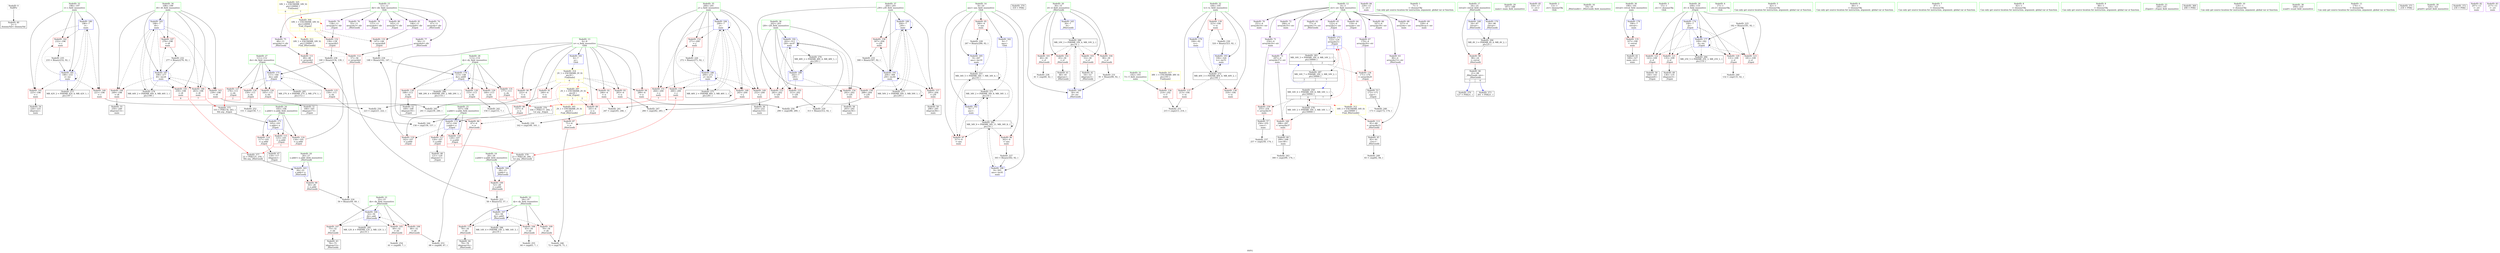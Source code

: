 digraph "SVFG" {
	label="SVFG";

	Node0x5571d08f21d0 [shape=record,color=grey,label="{NodeID: 0\nNullPtr}"];
	Node0x5571d08f21d0 -> Node0x5571d0919410[style=solid];
	Node0x5571d0922670 [shape=record,color=blue,label="{NodeID: 180\n196\<--7\ni\<--\nmain\n}"];
	Node0x5571d0922670 -> Node0x5571d0920590[style=dashed];
	Node0x5571d0922670 -> Node0x5571d0920660[style=dashed];
	Node0x5571d0922670 -> Node0x5571d0920730[style=dashed];
	Node0x5571d0922670 -> Node0x5571d0922740[style=dashed];
	Node0x5571d0922670 -> Node0x5571d0938110[style=dashed];
	Node0x5571d0919b60 [shape=record,color=red,label="{NodeID: 97\n317\<--9\n\<--ans\nmain\n}"];
	Node0x5571d09186f0 [shape=record,color=green,label="{NodeID: 14\n9\<--10\nans\<--ans_field_insensitive\nGlob }"];
	Node0x5571d09186f0 -> Node0x5571d091d0e0[style=solid];
	Node0x5571d09186f0 -> Node0x5571d0919a90[style=solid];
	Node0x5571d09186f0 -> Node0x5571d0919b60[style=solid];
	Node0x5571d09186f0 -> Node0x5571d09217a0[style=solid];
	Node0x5571d09186f0 -> Node0x5571d0922810[style=solid];
	Node0x5571d09186f0 -> Node0x5571d0922a80[style=solid];
	Node0x5571d09186f0 -> Node0x5571d0922e90[style=solid];
	Node0x5571d0939910 [shape=record,color=black,label="{NodeID: 277\nMR_50V_2 = PHI(MR_50V_3, MR_50V_1, )\npts\{205 \}\n}"];
	Node0x5571d0939910 -> Node0x5571d0922dc0[style=dashed];
	Node0x5571d0939910 -> Node0x5571d0939910[style=dashed];
	Node0x5571d091a6c0 [shape=record,color=red,label="{NodeID: 111\n49\<--48\n\<--arrayidx1\n_Z6isGoodii\n}"];
	Node0x5571d091a6c0 -> Node0x5571d0925f60[style=solid];
	Node0x5571d0918c90 [shape=record,color=green,label="{NodeID: 28\n113\<--114\ndy\<--dy_field_insensitive\n_Z2goii\n}"];
	Node0x5571d0918c90 -> Node0x5571d091fbd0[style=solid];
	Node0x5571d0918c90 -> Node0x5571d091fca0[style=solid];
	Node0x5571d0918c90 -> Node0x5571d091fd70[style=solid];
	Node0x5571d0918c90 -> Node0x5571d091fe40[style=solid];
	Node0x5571d0918c90 -> Node0x5571d0922330[style=solid];
	Node0x5571d0957d20 [shape=record,color=black,label="{NodeID: 374\n319 = PHI()\n}"];
	Node0x5571d091f960 [shape=record,color=red,label="{NodeID: 125\n156\<--111\n\<--dx\n_Z2goii\n}"];
	Node0x5571d091f960 -> Node0x5571d091e200[style=solid];
	Node0x5571d09195b0 [shape=record,color=black,label="{NodeID: 42\n54\<--53\nidxprom2\<--\n_Z6isGoodii\n}"];
	Node0x5571d0940e50 [shape=record,color=yellow,style=double,label="{NodeID: 305\n2V_1 = ENCHI(MR_2V_0)\npts\{8 \}\nFun[_Z6isGoodii]}"];
	Node0x5571d0940e50 -> Node0x5571d091c990[style=dashed];
	Node0x5571d0940e50 -> Node0x5571d091ca60[style=dashed];
	Node0x5571d09204c0 [shape=record,color=red,label="{NodeID: 139\n323\<--194\n\<--tc\nmain\n}"];
	Node0x5571d09204c0 -> Node0x5571d0926860[style=solid];
	Node0x5571d091b130 [shape=record,color=black,label="{NodeID: 56\n253\<--252\nidxprom15\<--\nmain\n}"];
	Node0x5571d0927160 [shape=record,color=grey,label="{NodeID: 236\n140 = Binary(134, 139, )\n}"];
	Node0x5571d0927160 -> Node0x5571d0922260[style=solid];
	Node0x5571d0921020 [shape=record,color=red,label="{NodeID: 153\n282\<--202\n\<--i26\nmain\n}"];
	Node0x5571d0921020 -> Node0x5571d091e680[style=solid];
	Node0x5571d091bc90 [shape=record,color=purple,label="{NodeID: 70\n251\<--4\narrayidx14\<--str\nmain\n}"];
	Node0x5571d091eb00 [shape=record,color=grey,label="{NodeID: 250\n290 = cmp(288, 289, )\n}"];
	Node0x5571d0921be0 [shape=record,color=blue,label="{NodeID: 167\n34\<--58\ndy\<--add5\n_Z6isGoodii\n}"];
	Node0x5571d0921be0 -> Node0x5571d091a450[style=dashed];
	Node0x5571d0921be0 -> Node0x5571d091a520[style=dashed];
	Node0x5571d0921be0 -> Node0x5571d091a5f0[style=dashed];
	Node0x5571d0921be0 -> Node0x5571d0921be0[style=dashed];
	Node0x5571d0921be0 -> Node0x5571d093f810[style=dashed];
	Node0x5571d091c7f0 [shape=record,color=purple,label="{NodeID: 84\n229\<--15\n\<--.str.1\nmain\n}"];
	Node0x5571d08f4ec0 [shape=record,color=green,label="{NodeID: 1\n7\<--1\n\<--dummyObj\nCan only get source location for instruction, argument, global var or function.}"];
	Node0x5571d0922740 [shape=record,color=blue,label="{NodeID: 181\n196\<--233\ni\<--inc\nmain\n}"];
	Node0x5571d0922740 -> Node0x5571d0920590[style=dashed];
	Node0x5571d0922740 -> Node0x5571d0920660[style=dashed];
	Node0x5571d0922740 -> Node0x5571d0920730[style=dashed];
	Node0x5571d0922740 -> Node0x5571d0922740[style=dashed];
	Node0x5571d0922740 -> Node0x5571d0938110[style=dashed];
	Node0x5571d0919c30 [shape=record,color=red,label="{NodeID: 98\n98\<--24\n\<--retval\n_Z6isGoodii\n}"];
	Node0x5571d0919c30 -> Node0x5571d09198f0[style=solid];
	Node0x5571d08f2260 [shape=record,color=green,label="{NodeID: 15\n11\<--12\ndir\<--dir_field_insensitive\nGlob }"];
	Node0x5571d08f2260 -> Node0x5571d091bfd0[style=solid];
	Node0x5571d08f2260 -> Node0x5571d091c0a0[style=solid];
	Node0x5571d08f2260 -> Node0x5571d091c170[style=solid];
	Node0x5571d08f2260 -> Node0x5571d091c240[style=solid];
	Node0x5571d08f2260 -> Node0x5571d091c310[style=solid];
	Node0x5571d08f2260 -> Node0x5571d091c3e0[style=solid];
	Node0x5571d08f2260 -> Node0x5571d091c4b0[style=solid];
	Node0x5571d08f2260 -> Node0x5571d091c580[style=solid];
	Node0x5571d0939e10 [shape=record,color=black,label="{NodeID: 278\nMR_16V_2 = PHI(MR_16V_3, MR_16V_1, )\npts\{50000 \}\n}"];
	Node0x5571d0939e10 -> Node0x5571d09215d0[style=dashed];
	Node0x5571d0939e10 -> Node0x5571d0933b10[style=dashed];
	Node0x5571d0939e10 -> Node0x5571d0939e10[style=dashed];
	Node0x5571d091a790 [shape=record,color=red,label="{NodeID: 112\n57\<--56\n\<--arrayidx4\n_Z6isGoodii\n}"];
	Node0x5571d091a790 -> Node0x5571d0925de0[style=solid];
	Node0x5571d0918d20 [shape=record,color=green,label="{NodeID: 29\n187\<--188\nmain\<--main_field_insensitive\n}"];
	Node0x5571d0957df0 [shape=record,color=black,label="{NodeID: 375\n103 = PHI(176, 263, )\n0th arg _Z2goii }"];
	Node0x5571d0957df0 -> Node0x5571d0921f20[style=solid];
	Node0x5571d091fa30 [shape=record,color=red,label="{NodeID: 126\n165\<--111\n\<--dx\n_Z2goii\n}"];
	Node0x5571d091fa30 -> Node0x5571d091ad20[style=solid];
	Node0x5571d0919680 [shape=record,color=black,label="{NodeID: 43\n76\<--75\nidxprom12\<--\n_Z6isGoodii\n}"];
	Node0x5571d0925de0 [shape=record,color=grey,label="{NodeID: 223\n58 = Binary(52, 57, )\n}"];
	Node0x5571d0925de0 -> Node0x5571d0921be0[style=solid];
	Node0x5571d0920590 [shape=record,color=red,label="{NodeID: 140\n221\<--196\n\<--i\nmain\n}"];
	Node0x5571d0920590 -> Node0x5571d0929f70[style=solid];
	Node0x5571d091b200 [shape=record,color=black,label="{NodeID: 57\n256\<--255\nconv\<--\nmain\n}"];
	Node0x5571d091b200 -> Node0x5571d09272e0[style=solid];
	Node0x5571d09272e0 [shape=record,color=grey,label="{NodeID: 237\n257 = cmp(256, 174, )\n}"];
	Node0x5571d09210f0 [shape=record,color=red,label="{NodeID: 154\n292\<--202\n\<--i26\nmain\n}"];
	Node0x5571d09210f0 -> Node0x5571d091b2d0[style=solid];
	Node0x5571d091bd60 [shape=record,color=purple,label="{NodeID: 71\n254\<--4\narrayidx16\<--str\nmain\n}"];
	Node0x5571d091bd60 -> Node0x5571d0921500[style=solid];
	Node0x5571d091ec80 [shape=record,color=grey,label="{NodeID: 251\n215 = cmp(213, 214, )\n}"];
	Node0x5571d0921cb0 [shape=record,color=blue,label="{NodeID: 168\n24\<--87\nretval\<--\n_Z6isGoodii\n}"];
	Node0x5571d0921cb0 -> Node0x5571d093ee10[style=dashed];
	Node0x5571d091c8c0 [shape=record,color=purple,label="{NodeID: 85\n318\<--17\n\<--.str.2\nmain\n}"];
	Node0x5571d0918250 [shape=record,color=green,label="{NodeID: 2\n13\<--1\n.str\<--dummyObj\nGlob }"];
	Node0x5571d0922810 [shape=record,color=blue,label="{NodeID: 182\n9\<--7\nans\<--\nmain\n}"];
	Node0x5571d0922810 -> Node0x5571d0919b60[style=dashed];
	Node0x5571d0922810 -> Node0x5571d0933110[style=dashed];
	Node0x5571d0922810 -> Node0x5571d0934510[style=dashed];
	Node0x5571d0922810 -> Node0x5571d0937710[style=dashed];
	Node0x5571d0919d00 [shape=record,color=red,label="{NodeID: 99\n44\<--26\n\<--x.addr\n_Z6isGoodii\n}"];
	Node0x5571d0919d00 -> Node0x5571d0925f60[style=solid];
	Node0x5571d08f2330 [shape=record,color=green,label="{NodeID: 16\n19\<--20\n_Z6isGoodii\<--_Z6isGoodii_field_insensitive\n}"];
	Node0x5571d091a860 [shape=record,color=red,label="{NodeID: 113\n81\<--80\n\<--arrayidx15\n_Z6isGoodii\n}"];
	Node0x5571d091a860 -> Node0x5571d0919820[style=solid];
	Node0x5571d0918db0 [shape=record,color=green,label="{NodeID: 30\n190\<--191\nretval\<--retval_field_insensitive\nmain\n}"];
	Node0x5571d0918db0 -> Node0x5571d0920180[style=solid];
	Node0x5571d0918db0 -> Node0x5571d09224d0[style=solid];
	Node0x5571d09580c0 [shape=record,color=black,label="{NodeID: 376\n104 = PHI(177, 264, )\n1st arg _Z2goii }"];
	Node0x5571d09580c0 -> Node0x5571d0921ff0[style=solid];
	Node0x5571d091fb00 [shape=record,color=red,label="{NodeID: 127\n176\<--111\n\<--dx\n_Z2goii\n|{<s0>2}}"];
	Node0x5571d091fb00:s0 -> Node0x5571d0957df0[style=solid,color=red];
	Node0x5571d0919750 [shape=record,color=black,label="{NodeID: 44\n79\<--78\nidxprom14\<--\n_Z6isGoodii\n}"];
	Node0x5571d0925f60 [shape=record,color=grey,label="{NodeID: 224\n50 = Binary(44, 49, )\n}"];
	Node0x5571d0925f60 -> Node0x5571d0921b10[style=solid];
	Node0x5571d0920660 [shape=record,color=red,label="{NodeID: 141\n225\<--196\n\<--i\nmain\n}"];
	Node0x5571d0920660 -> Node0x5571d091af90[style=solid];
	Node0x5571d091b2d0 [shape=record,color=black,label="{NodeID: 58\n293\<--292\nidxprom34\<--\nmain\n}"];
	Node0x5571d0927460 [shape=record,color=grey,label="{NodeID: 238\n41 = cmp(40, 42, )\n}"];
	Node0x5571d09211c0 [shape=record,color=red,label="{NodeID: 155\n312\<--202\n\<--i26\nmain\n}"];
	Node0x5571d09211c0 -> Node0x5571d09266e0[style=solid];
	Node0x5571d091be30 [shape=record,color=purple,label="{NodeID: 72\n294\<--4\narrayidx35\<--str\nmain\n}"];
	Node0x5571d091ee00 [shape=record,color=grey,label="{NodeID: 252\n151 = cmp(150, 7, )\n}"];
	Node0x5571d0921d80 [shape=record,color=blue,label="{NodeID: 169\n30\<--91\nd\<--inc\n_Z6isGoodii\n}"];
	Node0x5571d0921d80 -> Node0x5571d093d010[style=dashed];
	Node0x5571d091c990 [shape=record,color=red,label="{NodeID: 86\n67\<--6\n\<--n\n_Z6isGoodii\n}"];
	Node0x5571d091c990 -> Node0x5571d091ef80[style=solid];
	Node0x5571d09182e0 [shape=record,color=green,label="{NodeID: 3\n15\<--1\n.str.1\<--dummyObj\nGlob }"];
	Node0x5571d09228e0 [shape=record,color=blue,label="{NodeID: 183\n198\<--7\ni6\<--\nmain\n}"];
	Node0x5571d09228e0 -> Node0x5571d0920800[style=dashed];
	Node0x5571d09228e0 -> Node0x5571d09208d0[style=dashed];
	Node0x5571d09228e0 -> Node0x5571d09209a0[style=dashed];
	Node0x5571d09228e0 -> Node0x5571d0920a70[style=dashed];
	Node0x5571d09228e0 -> Node0x5571d0920b40[style=dashed];
	Node0x5571d09228e0 -> Node0x5571d0922c20[style=dashed];
	Node0x5571d09228e0 -> Node0x5571d0938e20[style=dashed];
	Node0x5571d0919dd0 [shape=record,color=red,label="{NodeID: 100\n52\<--28\n\<--y.addr\n_Z6isGoodii\n}"];
	Node0x5571d0919dd0 -> Node0x5571d0925de0[style=solid];
	Node0x5571d08f2400 [shape=record,color=green,label="{NodeID: 17\n24\<--25\nretval\<--retval_field_insensitive\n_Z6isGoodii\n}"];
	Node0x5571d08f2400 -> Node0x5571d0919c30[style=solid];
	Node0x5571d08f2400 -> Node0x5571d0921cb0[style=solid];
	Node0x5571d08f2400 -> Node0x5571d0921e50[style=solid];
	Node0x5571d091a930 [shape=record,color=red,label="{NodeID: 114\n117\<--105\n\<--x.addr\n_Z2goii\n}"];
	Node0x5571d091a930 -> Node0x5571d09199c0[style=solid];
	Node0x5571d0918e40 [shape=record,color=green,label="{NodeID: 31\n192\<--193\nT\<--T_field_insensitive\nmain\n}"];
	Node0x5571d0918e40 -> Node0x5571d0920250[style=solid];
	Node0x5571d0958240 [shape=record,color=black,label="{NodeID: 377\n22 = PHI(125, 259, )\n0th arg _Z6isGoodii }"];
	Node0x5571d0958240 -> Node0x5571d09218a0[style=solid];
	Node0x5571d093ee10 [shape=record,color=black,label="{NodeID: 294\nMR_4V_3 = PHI(MR_4V_4, MR_4V_2, )\npts\{25 \}\n}"];
	Node0x5571d093ee10 -> Node0x5571d0919c30[style=dashed];
	Node0x5571d091fbd0 [shape=record,color=red,label="{NodeID: 128\n153\<--113\n\<--dy\n_Z2goii\n}"];
	Node0x5571d091fbd0 -> Node0x5571d0927a60[style=solid];
	Node0x5571d0919820 [shape=record,color=black,label="{NodeID: 45\n82\<--81\nconv\<--\n_Z6isGoodii\n}"];
	Node0x5571d0919820 -> Node0x5571d091e980[style=solid];
	Node0x5571d09260e0 [shape=record,color=grey,label="{NodeID: 225\n182 = Binary(181, 92, )\n}"];
	Node0x5571d09260e0 -> Node0x5571d0922400[style=solid];
	Node0x5571d0920730 [shape=record,color=red,label="{NodeID: 142\n232\<--196\n\<--i\nmain\n}"];
	Node0x5571d0920730 -> Node0x5571d0926fe0[style=solid];
	Node0x5571d091b3a0 [shape=record,color=black,label="{NodeID: 59\n296\<--295\nidxprom36\<--\nmain\n}"];
	Node0x5571d09275e0 [shape=record,color=grey,label="{NodeID: 239\n162 = cmp(160, 161, )\n}"];
	Node0x5571d0921290 [shape=record,color=red,label="{NodeID: 156\n288\<--204\n\<--j30\nmain\n}"];
	Node0x5571d0921290 -> Node0x5571d091eb00[style=solid];
	Node0x5571d091bf00 [shape=record,color=purple,label="{NodeID: 73\n297\<--4\narrayidx37\<--str\nmain\n}"];
	Node0x5571d091bf00 -> Node0x5571d09215d0[style=solid];
	Node0x5571d091ef80 [shape=record,color=grey,label="{NodeID: 253\n68 = cmp(66, 67, )\n}"];
	Node0x5571d0921e50 [shape=record,color=blue,label="{NodeID: 170\n24\<--96\nretval\<--\n_Z6isGoodii\n}"];
	Node0x5571d0921e50 -> Node0x5571d093ee10[style=dashed];
	Node0x5571d091ca60 [shape=record,color=red,label="{NodeID: 87\n71\<--6\n\<--n\n_Z6isGoodii\n}"];
	Node0x5571d091ca60 -> Node0x5571d091e500[style=solid];
	Node0x5571d08f4d10 [shape=record,color=green,label="{NodeID: 4\n17\<--1\n.str.2\<--dummyObj\nGlob }"];
	Node0x5571d09229b0 [shape=record,color=blue,label="{NodeID: 184\n200\<--7\nj\<--\nmain\n}"];
	Node0x5571d09229b0 -> Node0x5571d0920c10[style=dashed];
	Node0x5571d09229b0 -> Node0x5571d0920ce0[style=dashed];
	Node0x5571d09229b0 -> Node0x5571d0920db0[style=dashed];
	Node0x5571d09229b0 -> Node0x5571d0920e80[style=dashed];
	Node0x5571d09229b0 -> Node0x5571d0920f50[style=dashed];
	Node0x5571d09229b0 -> Node0x5571d09229b0[style=dashed];
	Node0x5571d09229b0 -> Node0x5571d0922b50[style=dashed];
	Node0x5571d09229b0 -> Node0x5571d0938f10[style=dashed];
	Node0x5571d0919ea0 [shape=record,color=red,label="{NodeID: 101\n40\<--30\n\<--d\n_Z6isGoodii\n}"];
	Node0x5571d0919ea0 -> Node0x5571d0927460[style=solid];
	Node0x5571d090c4f0 [shape=record,color=green,label="{NodeID: 18\n26\<--27\nx.addr\<--x.addr_field_insensitive\n_Z6isGoodii\n}"];
	Node0x5571d090c4f0 -> Node0x5571d0919d00[style=solid];
	Node0x5571d090c4f0 -> Node0x5571d09218a0[style=solid];
	Node0x5571d091aa00 [shape=record,color=red,label="{NodeID: 115\n125\<--105\n\<--x.addr\n_Z2goii\n|{<s0>1}}"];
	Node0x5571d091aa00:s0 -> Node0x5571d0958240[style=solid,color=red];
	Node0x5571d0918ed0 [shape=record,color=green,label="{NodeID: 32\n194\<--195\ntc\<--tc_field_insensitive\nmain\n}"];
	Node0x5571d0918ed0 -> Node0x5571d0920320[style=solid];
	Node0x5571d0918ed0 -> Node0x5571d09203f0[style=solid];
	Node0x5571d0918ed0 -> Node0x5571d09204c0[style=solid];
	Node0x5571d0918ed0 -> Node0x5571d09225a0[style=solid];
	Node0x5571d0918ed0 -> Node0x5571d091d280[style=solid];
	Node0x5571d09583c0 [shape=record,color=black,label="{NodeID: 378\n23 = PHI(126, 260, )\n1st arg _Z6isGoodii }"];
	Node0x5571d09583c0 -> Node0x5571d0921970[style=solid];
	Node0x5571d093f310 [shape=record,color=black,label="{NodeID: 295\nMR_12V_4 = PHI(MR_12V_2, MR_12V_3, )\npts\{33 \}\n}"];
	Node0x5571d091fca0 [shape=record,color=red,label="{NodeID: 129\n160\<--113\n\<--dy\n_Z2goii\n}"];
	Node0x5571d091fca0 -> Node0x5571d09275e0[style=solid];
	Node0x5571d09198f0 [shape=record,color=black,label="{NodeID: 46\n21\<--98\n_Z6isGoodii_ret\<--\n_Z6isGoodii\n|{<s0>1|<s1>6}}"];
	Node0x5571d09198f0:s0 -> Node0x5571d09578c0[style=solid,color=blue];
	Node0x5571d09198f0:s1 -> Node0x5571d0957bc0[style=solid,color=blue];
	Node0x5571d0926260 [shape=record,color=grey,label="{NodeID: 226\n272 = Binary(271, 92, )\n}"];
	Node0x5571d0926260 -> Node0x5571d0922b50[style=solid];
	Node0x5571d0920800 [shape=record,color=red,label="{NodeID: 143\n239\<--198\n\<--i6\nmain\n}"];
	Node0x5571d0920800 -> Node0x5571d091e380[style=solid];
	Node0x5571d091b470 [shape=record,color=black,label="{NodeID: 60\n299\<--298\nconv38\<--\nmain\n}"];
	Node0x5571d091b470 -> Node0x5571d0927be0[style=solid];
	Node0x5571d0927760 [shape=record,color=grey,label="{NodeID: 240\n132 = cmp(131, 42, )\n}"];
	Node0x5571d0921360 [shape=record,color=red,label="{NodeID: 157\n295\<--204\n\<--j30\nmain\n}"];
	Node0x5571d0921360 -> Node0x5571d091b3a0[style=solid];
	Node0x5571d091bfd0 [shape=record,color=purple,label="{NodeID: 74\n47\<--11\narrayidx\<--dir\n_Z6isGoodii\n}"];
	Node0x5571d091f100 [shape=record,color=grey,label="{NodeID: 254\n61 = cmp(60, 7, )\n}"];
	Node0x5571d0921f20 [shape=record,color=blue,label="{NodeID: 171\n105\<--103\nx.addr\<--x\n_Z2goii\n}"];
	Node0x5571d0921f20 -> Node0x5571d091a930[style=dashed];
	Node0x5571d0921f20 -> Node0x5571d091aa00[style=dashed];
	Node0x5571d0921f20 -> Node0x5571d091f210[style=dashed];
	Node0x5571d091cb30 [shape=record,color=red,label="{NodeID: 88\n157\<--6\n\<--n\n_Z2goii\n}"];
	Node0x5571d091cb30 -> Node0x5571d091e200[style=solid];
	Node0x5571d08f4da0 [shape=record,color=green,label="{NodeID: 5\n42\<--1\n\<--dummyObj\nCan only get source location for instruction, argument, global var or function.}"];
	Node0x5571d0922a80 [shape=record,color=blue,label="{NodeID: 185\n9\<--267\nans\<--inc19\nmain\n}"];
	Node0x5571d0922a80 -> Node0x5571d0933110[style=dashed];
	Node0x5571d0919f70 [shape=record,color=red,label="{NodeID: 102\n45\<--30\n\<--d\n_Z6isGoodii\n}"];
	Node0x5571d0919f70 -> Node0x5571d09194e0[style=solid];
	Node0x5571d090c5c0 [shape=record,color=green,label="{NodeID: 19\n28\<--29\ny.addr\<--y.addr_field_insensitive\n_Z6isGoodii\n}"];
	Node0x5571d090c5c0 -> Node0x5571d0919dd0[style=solid];
	Node0x5571d090c5c0 -> Node0x5571d0921970[style=solid];
	Node0x5571d091f210 [shape=record,color=red,label="{NodeID: 116\n134\<--105\n\<--x.addr\n_Z2goii\n}"];
	Node0x5571d091f210 -> Node0x5571d0927160[style=solid];
	Node0x5571d0918f60 [shape=record,color=green,label="{NodeID: 33\n196\<--197\ni\<--i_field_insensitive\nmain\n}"];
	Node0x5571d0918f60 -> Node0x5571d0920590[style=solid];
	Node0x5571d0918f60 -> Node0x5571d0920660[style=solid];
	Node0x5571d0918f60 -> Node0x5571d0920730[style=solid];
	Node0x5571d0918f60 -> Node0x5571d0922670[style=solid];
	Node0x5571d0918f60 -> Node0x5571d0922740[style=solid];
	Node0x5571d093f810 [shape=record,color=black,label="{NodeID: 296\nMR_14V_4 = PHI(MR_14V_2, MR_14V_3, )\npts\{35 \}\n}"];
	Node0x5571d091fd70 [shape=record,color=red,label="{NodeID: 130\n168\<--113\n\<--dy\n_Z2goii\n}"];
	Node0x5571d091fd70 -> Node0x5571d091adf0[style=solid];
	Node0x5571d09199c0 [shape=record,color=black,label="{NodeID: 47\n118\<--117\nidxprom\<--\n_Z2goii\n}"];
	Node0x5571d09263e0 [shape=record,color=grey,label="{NodeID: 227\n303 = Binary(302, 92, )\n}"];
	Node0x5571d09263e0 -> Node0x5571d0922e90[style=solid];
	Node0x5571d09208d0 [shape=record,color=red,label="{NodeID: 144\n249\<--198\n\<--i6\nmain\n}"];
	Node0x5571d09208d0 -> Node0x5571d091b060[style=solid];
	Node0x5571d091b540 [shape=record,color=black,label="{NodeID: 61\n189\<--327\nmain_ret\<--\nmain\n}"];
	Node0x5571d09278e0 [shape=record,color=grey,label="{NodeID: 241\n247 = cmp(245, 246, )\n}"];
	Node0x5571d0921430 [shape=record,color=red,label="{NodeID: 158\n307\<--204\n\<--j30\nmain\n}"];
	Node0x5571d0921430 -> Node0x5571d0926ce0[style=solid];
	Node0x5571d091c0a0 [shape=record,color=purple,label="{NodeID: 75\n48\<--11\narrayidx1\<--dir\n_Z6isGoodii\n}"];
	Node0x5571d091c0a0 -> Node0x5571d091a6c0[style=solid];
	Node0x5571d0929df0 [shape=record,color=grey,label="{NodeID: 255\n64 = cmp(63, 7, )\n}"];
	Node0x5571d0921ff0 [shape=record,color=blue,label="{NodeID: 172\n107\<--104\ny.addr\<--y\n_Z2goii\n}"];
	Node0x5571d0921ff0 -> Node0x5571d091f2e0[style=dashed];
	Node0x5571d0921ff0 -> Node0x5571d091f3b0[style=dashed];
	Node0x5571d0921ff0 -> Node0x5571d091f480[style=dashed];
	Node0x5571d091cc00 [shape=record,color=red,label="{NodeID: 89\n161\<--6\n\<--n\n_Z2goii\n}"];
	Node0x5571d091cc00 -> Node0x5571d09275e0[style=solid];
	Node0x5571d090d990 [shape=record,color=green,label="{NodeID: 6\n84\<--1\n\<--dummyObj\nCan only get source location for instruction, argument, global var or function.}"];
	Node0x5571d0922b50 [shape=record,color=blue,label="{NodeID: 186\n200\<--272\nj\<--inc21\nmain\n}"];
	Node0x5571d0922b50 -> Node0x5571d0920c10[style=dashed];
	Node0x5571d0922b50 -> Node0x5571d0920ce0[style=dashed];
	Node0x5571d0922b50 -> Node0x5571d0920db0[style=dashed];
	Node0x5571d0922b50 -> Node0x5571d0920e80[style=dashed];
	Node0x5571d0922b50 -> Node0x5571d0920f50[style=dashed];
	Node0x5571d0922b50 -> Node0x5571d09229b0[style=dashed];
	Node0x5571d0922b50 -> Node0x5571d0922b50[style=dashed];
	Node0x5571d0922b50 -> Node0x5571d0938f10[style=dashed];
	Node0x5571d091a040 [shape=record,color=red,label="{NodeID: 103\n53\<--30\n\<--d\n_Z6isGoodii\n}"];
	Node0x5571d091a040 -> Node0x5571d09195b0[style=solid];
	Node0x5571d090c690 [shape=record,color=green,label="{NodeID: 20\n30\<--31\nd\<--d_field_insensitive\n_Z6isGoodii\n}"];
	Node0x5571d090c690 -> Node0x5571d0919ea0[style=solid];
	Node0x5571d090c690 -> Node0x5571d0919f70[style=solid];
	Node0x5571d090c690 -> Node0x5571d091a040[style=solid];
	Node0x5571d090c690 -> Node0x5571d091a110[style=solid];
	Node0x5571d090c690 -> Node0x5571d0921a40[style=solid];
	Node0x5571d090c690 -> Node0x5571d0921d80[style=solid];
	Node0x5571d093b710 [shape=record,color=black,label="{NodeID: 283\nMR_16V_3 = PHI(MR_16V_4, MR_16V_2, )\npts\{50000 \}\n|{|<s3>2}}"];
	Node0x5571d093b710 -> Node0x5571d09200b0[style=dashed];
	Node0x5571d093b710 -> Node0x5571d093b710[style=dashed];
	Node0x5571d093b710 -> Node0x5571d093cb10[style=dashed];
	Node0x5571d093b710:s3 -> Node0x5571d09220c0[style=dashed,color=red];
	Node0x5571d091f2e0 [shape=record,color=red,label="{NodeID: 117\n120\<--107\n\<--y.addr\n_Z2goii\n}"];
	Node0x5571d091f2e0 -> Node0x5571d091aab0[style=solid];
	Node0x5571d0918ff0 [shape=record,color=green,label="{NodeID: 34\n198\<--199\ni6\<--i6_field_insensitive\nmain\n}"];
	Node0x5571d0918ff0 -> Node0x5571d0920800[style=solid];
	Node0x5571d0918ff0 -> Node0x5571d09208d0[style=solid];
	Node0x5571d0918ff0 -> Node0x5571d09209a0[style=solid];
	Node0x5571d0918ff0 -> Node0x5571d0920a70[style=solid];
	Node0x5571d0918ff0 -> Node0x5571d0920b40[style=solid];
	Node0x5571d0918ff0 -> Node0x5571d09228e0[style=solid];
	Node0x5571d0918ff0 -> Node0x5571d0922c20[style=solid];
	Node0x5571d093fd10 [shape=record,color=yellow,style=double,label="{NodeID: 297\n2V_1 = ENCHI(MR_2V_0)\npts\{8 \}\nFun[_Z2goii]|{|<s2>1|<s3>2}}"];
	Node0x5571d093fd10 -> Node0x5571d091cb30[style=dashed];
	Node0x5571d093fd10 -> Node0x5571d091cc00[style=dashed];
	Node0x5571d093fd10:s2 -> Node0x5571d0940e50[style=dashed,color=red];
	Node0x5571d093fd10:s3 -> Node0x5571d093fd10[style=dashed,color=red];
	Node0x5571d091fe40 [shape=record,color=red,label="{NodeID: 131\n177\<--113\n\<--dy\n_Z2goii\n|{<s0>2}}"];
	Node0x5571d091fe40:s0 -> Node0x5571d09580c0[style=solid,color=red];
	Node0x5571d091aab0 [shape=record,color=black,label="{NodeID: 48\n121\<--120\nidxprom1\<--\n_Z2goii\n}"];
	Node0x5571d0926560 [shape=record,color=grey,label="{NodeID: 228\n267 = Binary(266, 92, )\n}"];
	Node0x5571d0926560 -> Node0x5571d0922a80[style=solid];
	Node0x5571d09209a0 [shape=record,color=red,label="{NodeID: 145\n259\<--198\n\<--i6\nmain\n|{<s0>6}}"];
	Node0x5571d09209a0:s0 -> Node0x5571d0958240[style=solid,color=red];
	Node0x5571d091b610 [shape=record,color=purple,label="{NodeID: 62\n77\<--4\narrayidx13\<--str\n_Z6isGoodii\n}"];
	Node0x5571d09388b0 [shape=record,color=yellow,style=double,label="{NodeID: 325\n18V_1 = ENCHI(MR_18V_0)\npts\{120000 \}\nFun[main]|{<s0>6|<s1>7}}"];
	Node0x5571d09388b0:s0 -> Node0x5571d0941580[style=dashed,color=red];
	Node0x5571d09388b0:s1 -> Node0x5571d0940d70[style=dashed,color=red];
	Node0x5571d0927a60 [shape=record,color=grey,label="{NodeID: 242\n154 = cmp(153, 7, )\n}"];
	Node0x5571d0921500 [shape=record,color=red,label="{NodeID: 159\n255\<--254\n\<--arrayidx16\nmain\n}"];
	Node0x5571d0921500 -> Node0x5571d091b200[style=solid];
	Node0x5571d091c170 [shape=record,color=purple,label="{NodeID: 76\n55\<--11\narrayidx3\<--dir\n_Z6isGoodii\n}"];
	Node0x5571d0929f70 [shape=record,color=grey,label="{NodeID: 256\n223 = cmp(221, 222, )\n}"];
	Node0x5571d09220c0 [shape=record,color=blue,label="{NodeID: 173\n122\<--124\narrayidx2\<--\n_Z2goii\n|{|<s2>1}}"];
	Node0x5571d09220c0 -> Node0x5571d093b710[style=dashed];
	Node0x5571d09220c0 -> Node0x5571d093cb10[style=dashed];
	Node0x5571d09220c0:s2 -> Node0x5571d09414a0[style=dashed,color=red];
	Node0x5571d091ccd0 [shape=record,color=red,label="{NodeID: 90\n222\<--6\n\<--n\nmain\n}"];
	Node0x5571d091ccd0 -> Node0x5571d0929f70[style=solid];
	Node0x5571d090da20 [shape=record,color=green,label="{NodeID: 7\n87\<--1\n\<--dummyObj\nCan only get source location for instruction, argument, global var or function.}"];
	Node0x5571d0922c20 [shape=record,color=blue,label="{NodeID: 187\n198\<--277\ni6\<--inc24\nmain\n}"];
	Node0x5571d0922c20 -> Node0x5571d0920800[style=dashed];
	Node0x5571d0922c20 -> Node0x5571d09208d0[style=dashed];
	Node0x5571d0922c20 -> Node0x5571d09209a0[style=dashed];
	Node0x5571d0922c20 -> Node0x5571d0920a70[style=dashed];
	Node0x5571d0922c20 -> Node0x5571d0920b40[style=dashed];
	Node0x5571d0922c20 -> Node0x5571d0922c20[style=dashed];
	Node0x5571d0922c20 -> Node0x5571d0938e20[style=dashed];
	Node0x5571d091a110 [shape=record,color=red,label="{NodeID: 104\n90\<--30\n\<--d\n_Z6isGoodii\n}"];
	Node0x5571d091a110 -> Node0x5571d09269e0[style=solid];
	Node0x5571d090c760 [shape=record,color=green,label="{NodeID: 21\n32\<--33\ndx\<--dx_field_insensitive\n_Z6isGoodii\n}"];
	Node0x5571d090c760 -> Node0x5571d091a1e0[style=solid];
	Node0x5571d090c760 -> Node0x5571d091a2b0[style=solid];
	Node0x5571d090c760 -> Node0x5571d091a380[style=solid];
	Node0x5571d090c760 -> Node0x5571d0921b10[style=solid];
	Node0x5571d093bc10 [shape=record,color=black,label="{NodeID: 284\nMR_25V_5 = PHI(MR_25V_3, MR_25V_1, )\npts\{110 \}\n}"];
	Node0x5571d091f3b0 [shape=record,color=red,label="{NodeID: 118\n126\<--107\n\<--y.addr\n_Z2goii\n|{<s0>1}}"];
	Node0x5571d091f3b0:s0 -> Node0x5571d09583c0[style=solid,color=red];
	Node0x5571d0919080 [shape=record,color=green,label="{NodeID: 35\n200\<--201\nj\<--j_field_insensitive\nmain\n}"];
	Node0x5571d0919080 -> Node0x5571d0920c10[style=solid];
	Node0x5571d0919080 -> Node0x5571d0920ce0[style=solid];
	Node0x5571d0919080 -> Node0x5571d0920db0[style=solid];
	Node0x5571d0919080 -> Node0x5571d0920e80[style=solid];
	Node0x5571d0919080 -> Node0x5571d0920f50[style=solid];
	Node0x5571d0919080 -> Node0x5571d09229b0[style=solid];
	Node0x5571d0919080 -> Node0x5571d0922b50[style=solid];
	Node0x5571d091ff10 [shape=record,color=red,label="{NodeID: 132\n139\<--138\n\<--arrayidx5\n_Z2goii\n}"];
	Node0x5571d091ff10 -> Node0x5571d0927160[style=solid];
	Node0x5571d091ab80 [shape=record,color=black,label="{NodeID: 49\n136\<--135\nidxprom3\<--\n_Z2goii\n}"];
	Node0x5571d09414a0 [shape=record,color=yellow,style=double,label="{NodeID: 312\n16V_1 = ENCHI(MR_16V_0)\npts\{50000 \}\nFun[_Z6isGoodii]}"];
	Node0x5571d09414a0 -> Node0x5571d091a860[style=dashed];
	Node0x5571d09266e0 [shape=record,color=grey,label="{NodeID: 229\n313 = Binary(312, 92, )\n}"];
	Node0x5571d09266e0 -> Node0x5571d091d1b0[style=solid];
	Node0x5571d0920a70 [shape=record,color=red,label="{NodeID: 146\n263\<--198\n\<--i6\nmain\n|{<s0>7}}"];
	Node0x5571d0920a70:s0 -> Node0x5571d0957df0[style=solid,color=red];
	Node0x5571d091b6e0 [shape=record,color=purple,label="{NodeID: 63\n80\<--4\narrayidx15\<--str\n_Z6isGoodii\n}"];
	Node0x5571d091b6e0 -> Node0x5571d091a860[style=solid];
	Node0x5571d0927be0 [shape=record,color=grey,label="{NodeID: 243\n300 = cmp(299, 174, )\n}"];
	Node0x5571d09215d0 [shape=record,color=red,label="{NodeID: 160\n298\<--297\n\<--arrayidx37\nmain\n}"];
	Node0x5571d09215d0 -> Node0x5571d091b470[style=solid];
	Node0x5571d091c240 [shape=record,color=purple,label="{NodeID: 77\n56\<--11\narrayidx4\<--dir\n_Z6isGoodii\n}"];
	Node0x5571d091c240 -> Node0x5571d091a790[style=solid];
	Node0x5571d0933110 [shape=record,color=black,label="{NodeID: 257\nMR_34V_5 = PHI(MR_34V_7, MR_34V_4, )\npts\{10 \}\n}"];
	Node0x5571d0933110 -> Node0x5571d091d0e0[style=dashed];
	Node0x5571d0933110 -> Node0x5571d0919b60[style=dashed];
	Node0x5571d0933110 -> Node0x5571d0922a80[style=dashed];
	Node0x5571d0933110 -> Node0x5571d0933110[style=dashed];
	Node0x5571d0933110 -> Node0x5571d0934510[style=dashed];
	Node0x5571d0933110 -> Node0x5571d0937710[style=dashed];
	Node0x5571d0922190 [shape=record,color=blue,label="{NodeID: 174\n109\<--7\nd\<--\n_Z2goii\n}"];
	Node0x5571d0922190 -> Node0x5571d091f550[style=dashed];
	Node0x5571d0922190 -> Node0x5571d091f620[style=dashed];
	Node0x5571d0922190 -> Node0x5571d091f6f0[style=dashed];
	Node0x5571d0922190 -> Node0x5571d091f7c0[style=dashed];
	Node0x5571d0922190 -> Node0x5571d0922400[style=dashed];
	Node0x5571d0922190 -> Node0x5571d093bc10[style=dashed];
	Node0x5571d091cda0 [shape=record,color=red,label="{NodeID: 91\n240\<--6\n\<--n\nmain\n}"];
	Node0x5571d091cda0 -> Node0x5571d091e380[style=solid];
	Node0x5571d090dab0 [shape=record,color=green,label="{NodeID: 8\n92\<--1\n\<--dummyObj\nCan only get source location for instruction, argument, global var or function.}"];
	Node0x5571d0937710 [shape=record,color=black,label="{NodeID: 271\nMR_34V_2 = PHI(MR_34V_8, MR_34V_1, )\npts\{10 \}\n}"];
	Node0x5571d0937710 -> Node0x5571d0922810[style=dashed];
	Node0x5571d0922cf0 [shape=record,color=blue,label="{NodeID: 188\n202\<--7\ni26\<--\nmain\n}"];
	Node0x5571d0922cf0 -> Node0x5571d0921020[style=dashed];
	Node0x5571d0922cf0 -> Node0x5571d09210f0[style=dashed];
	Node0x5571d0922cf0 -> Node0x5571d09211c0[style=dashed];
	Node0x5571d0922cf0 -> Node0x5571d091d1b0[style=dashed];
	Node0x5571d0922cf0 -> Node0x5571d0939410[style=dashed];
	Node0x5571d091a1e0 [shape=record,color=red,label="{NodeID: 105\n60\<--32\n\<--dx\n_Z6isGoodii\n}"];
	Node0x5571d091a1e0 -> Node0x5571d091f100[style=solid];
	Node0x5571d090c830 [shape=record,color=green,label="{NodeID: 22\n34\<--35\ndy\<--dy_field_insensitive\n_Z6isGoodii\n}"];
	Node0x5571d090c830 -> Node0x5571d091a450[style=solid];
	Node0x5571d090c830 -> Node0x5571d091a520[style=solid];
	Node0x5571d090c830 -> Node0x5571d091a5f0[style=solid];
	Node0x5571d090c830 -> Node0x5571d0921be0[style=solid];
	Node0x5571d093c110 [shape=record,color=black,label="{NodeID: 285\nMR_27V_4 = PHI(MR_27V_2, MR_27V_1, )\npts\{112 \}\n}"];
	Node0x5571d091f480 [shape=record,color=red,label="{NodeID: 119\n142\<--107\n\<--y.addr\n_Z2goii\n}"];
	Node0x5571d091f480 -> Node0x5571d0926e60[style=solid];
	Node0x5571d0919110 [shape=record,color=green,label="{NodeID: 36\n202\<--203\ni26\<--i26_field_insensitive\nmain\n}"];
	Node0x5571d0919110 -> Node0x5571d0921020[style=solid];
	Node0x5571d0919110 -> Node0x5571d09210f0[style=solid];
	Node0x5571d0919110 -> Node0x5571d09211c0[style=solid];
	Node0x5571d0919110 -> Node0x5571d0922cf0[style=solid];
	Node0x5571d0919110 -> Node0x5571d091d1b0[style=solid];
	Node0x5571d091ffe0 [shape=record,color=red,label="{NodeID: 133\n147\<--146\n\<--arrayidx8\n_Z2goii\n}"];
	Node0x5571d091ffe0 -> Node0x5571d0926e60[style=solid];
	Node0x5571d091ac50 [shape=record,color=black,label="{NodeID: 50\n144\<--143\nidxprom6\<--\n_Z2goii\n}"];
	Node0x5571d0941580 [shape=record,color=yellow,style=double,label="{NodeID: 313\n18V_1 = ENCHI(MR_18V_0)\npts\{120000 \}\nFun[_Z6isGoodii]}"];
	Node0x5571d0941580 -> Node0x5571d091a6c0[style=dashed];
	Node0x5571d0941580 -> Node0x5571d091a790[style=dashed];
	Node0x5571d0926860 [shape=record,color=grey,label="{NodeID: 230\n324 = Binary(323, 92, )\n}"];
	Node0x5571d0926860 -> Node0x5571d091d280[style=solid];
	Node0x5571d0920b40 [shape=record,color=red,label="{NodeID: 147\n276\<--198\n\<--i6\nmain\n}"];
	Node0x5571d0920b40 -> Node0x5571d0926b60[style=solid];
	Node0x5571d091b7b0 [shape=record,color=purple,label="{NodeID: 64\n119\<--4\narrayidx\<--str\n_Z2goii\n}"];
	Node0x5571d091e200 [shape=record,color=grey,label="{NodeID: 244\n158 = cmp(156, 157, )\n}"];
	Node0x5571d09216a0 [shape=record,color=blue,label="{NodeID: 161\n6\<--7\nn\<--\nGlob }"];
	Node0x5571d09216a0 -> Node0x5571d0941660[style=dashed];
	Node0x5571d091c310 [shape=record,color=purple,label="{NodeID: 78\n137\<--11\narrayidx4\<--dir\n_Z2goii\n}"];
	Node0x5571d0922260 [shape=record,color=blue,label="{NodeID: 175\n111\<--140\ndx\<--add\n_Z2goii\n}"];
	Node0x5571d0922260 -> Node0x5571d091f890[style=dashed];
	Node0x5571d0922260 -> Node0x5571d091f960[style=dashed];
	Node0x5571d0922260 -> Node0x5571d091fa30[style=dashed];
	Node0x5571d0922260 -> Node0x5571d091fb00[style=dashed];
	Node0x5571d0922260 -> Node0x5571d0922260[style=dashed];
	Node0x5571d0922260 -> Node0x5571d093c110[style=dashed];
	Node0x5571d091ce70 [shape=record,color=red,label="{NodeID: 92\n246\<--6\n\<--n\nmain\n}"];
	Node0x5571d091ce70 -> Node0x5571d09278e0[style=solid];
	Node0x5571d08f5100 [shape=record,color=green,label="{NodeID: 9\n96\<--1\n\<--dummyObj\nCan only get source location for instruction, argument, global var or function.}"];
	Node0x5571d0937c10 [shape=record,color=black,label="{NodeID: 272\nMR_40V_3 = PHI(MR_40V_4, MR_40V_2, )\npts\{195 \}\n}"];
	Node0x5571d0937c10 -> Node0x5571d0920320[style=dashed];
	Node0x5571d0937c10 -> Node0x5571d09203f0[style=dashed];
	Node0x5571d0937c10 -> Node0x5571d09204c0[style=dashed];
	Node0x5571d0937c10 -> Node0x5571d091d280[style=dashed];
	Node0x5571d0922dc0 [shape=record,color=blue,label="{NodeID: 189\n204\<--7\nj30\<--\nmain\n}"];
	Node0x5571d0922dc0 -> Node0x5571d0921290[style=dashed];
	Node0x5571d0922dc0 -> Node0x5571d0921360[style=dashed];
	Node0x5571d0922dc0 -> Node0x5571d0921430[style=dashed];
	Node0x5571d0922dc0 -> Node0x5571d0922dc0[style=dashed];
	Node0x5571d0922dc0 -> Node0x5571d0922f60[style=dashed];
	Node0x5571d0922dc0 -> Node0x5571d0939910[style=dashed];
	Node0x5571d091a2b0 [shape=record,color=red,label="{NodeID: 106\n66\<--32\n\<--dx\n_Z6isGoodii\n}"];
	Node0x5571d091a2b0 -> Node0x5571d091ef80[style=solid];
	Node0x5571d090c900 [shape=record,color=green,label="{NodeID: 23\n100\<--101\n_Z2goii\<--_Z2goii_field_insensitive\n}"];
	Node0x5571d065ec70 [shape=record,color=black,label="{NodeID: 369\n208 = PHI()\n}"];
	Node0x5571d093c610 [shape=record,color=black,label="{NodeID: 286\nMR_29V_4 = PHI(MR_29V_2, MR_29V_1, )\npts\{114 \}\n}"];
	Node0x5571d091f550 [shape=record,color=red,label="{NodeID: 120\n131\<--109\n\<--d\n_Z2goii\n}"];
	Node0x5571d091f550 -> Node0x5571d0927760[style=solid];
	Node0x5571d09191a0 [shape=record,color=green,label="{NodeID: 37\n204\<--205\nj30\<--j30_field_insensitive\nmain\n}"];
	Node0x5571d09191a0 -> Node0x5571d0921290[style=solid];
	Node0x5571d09191a0 -> Node0x5571d0921360[style=solid];
	Node0x5571d09191a0 -> Node0x5571d0921430[style=solid];
	Node0x5571d09191a0 -> Node0x5571d0922dc0[style=solid];
	Node0x5571d09191a0 -> Node0x5571d0922f60[style=solid];
	Node0x5571d09200b0 [shape=record,color=red,label="{NodeID: 134\n171\<--170\n\<--arrayidx20\n_Z2goii\n}"];
	Node0x5571d09200b0 -> Node0x5571d091aec0[style=solid];
	Node0x5571d091ad20 [shape=record,color=black,label="{NodeID: 51\n166\<--165\nidxprom17\<--\n_Z2goii\n}"];
	Node0x5571d0941660 [shape=record,color=yellow,style=double,label="{NodeID: 314\n2V_1 = ENCHI(MR_2V_0)\npts\{8 \}\nFun[main]|{|<s5>6|<s6>7}}"];
	Node0x5571d0941660 -> Node0x5571d091ccd0[style=dashed];
	Node0x5571d0941660 -> Node0x5571d091cda0[style=dashed];
	Node0x5571d0941660 -> Node0x5571d091ce70[style=dashed];
	Node0x5571d0941660 -> Node0x5571d091cf40[style=dashed];
	Node0x5571d0941660 -> Node0x5571d091d010[style=dashed];
	Node0x5571d0941660:s5 -> Node0x5571d0940e50[style=dashed,color=red];
	Node0x5571d0941660:s6 -> Node0x5571d093fd10[style=dashed,color=red];
	Node0x5571d09269e0 [shape=record,color=grey,label="{NodeID: 231\n91 = Binary(90, 92, )\n}"];
	Node0x5571d09269e0 -> Node0x5571d0921d80[style=solid];
	Node0x5571d0920c10 [shape=record,color=red,label="{NodeID: 148\n245\<--200\n\<--j\nmain\n}"];
	Node0x5571d0920c10 -> Node0x5571d09278e0[style=solid];
	Node0x5571d091b880 [shape=record,color=purple,label="{NodeID: 65\n122\<--4\narrayidx2\<--str\n_Z2goii\n}"];
	Node0x5571d091b880 -> Node0x5571d09220c0[style=solid];
	Node0x5571d091e380 [shape=record,color=grey,label="{NodeID: 245\n241 = cmp(239, 240, )\n}"];
	Node0x5571d09217a0 [shape=record,color=blue,label="{NodeID: 162\n9\<--7\nans\<--\nGlob }"];
	Node0x5571d09217a0 -> Node0x5571d0937710[style=dashed];
	Node0x5571d091c3e0 [shape=record,color=purple,label="{NodeID: 79\n138\<--11\narrayidx5\<--dir\n_Z2goii\n}"];
	Node0x5571d091c3e0 -> Node0x5571d091ff10[style=solid];
	Node0x5571d0933b10 [shape=record,color=black,label="{NodeID: 259\nMR_16V_4 = PHI(MR_16V_6, MR_16V_3, )\npts\{50000 \}\n|{|<s4>6|<s5>7}}"];
	Node0x5571d0933b10 -> Node0x5571d0921500[style=dashed];
	Node0x5571d0933b10 -> Node0x5571d09215d0[style=dashed];
	Node0x5571d0933b10 -> Node0x5571d0933b10[style=dashed];
	Node0x5571d0933b10 -> Node0x5571d0939e10[style=dashed];
	Node0x5571d0933b10:s4 -> Node0x5571d09414a0[style=dashed,color=red];
	Node0x5571d0933b10:s5 -> Node0x5571d09220c0[style=dashed,color=red];
	Node0x5571d0922330 [shape=record,color=blue,label="{NodeID: 176\n113\<--148\ndy\<--add9\n_Z2goii\n}"];
	Node0x5571d0922330 -> Node0x5571d091fbd0[style=dashed];
	Node0x5571d0922330 -> Node0x5571d091fca0[style=dashed];
	Node0x5571d0922330 -> Node0x5571d091fd70[style=dashed];
	Node0x5571d0922330 -> Node0x5571d091fe40[style=dashed];
	Node0x5571d0922330 -> Node0x5571d0922330[style=dashed];
	Node0x5571d0922330 -> Node0x5571d093c610[style=dashed];
	Node0x5571d091cf40 [shape=record,color=red,label="{NodeID: 93\n283\<--6\n\<--n\nmain\n}"];
	Node0x5571d091cf40 -> Node0x5571d091e680[style=solid];
	Node0x5571d08f5190 [shape=record,color=green,label="{NodeID: 10\n124\<--1\n\<--dummyObj\nCan only get source location for instruction, argument, global var or function.}"];
	Node0x5571d0938110 [shape=record,color=black,label="{NodeID: 273\nMR_42V_2 = PHI(MR_42V_4, MR_42V_1, )\npts\{197 \}\n}"];
	Node0x5571d0938110 -> Node0x5571d0922670[style=dashed];
	Node0x5571d0922e90 [shape=record,color=blue,label="{NodeID: 190\n9\<--303\nans\<--inc41\nmain\n}"];
	Node0x5571d0922e90 -> Node0x5571d0934510[style=dashed];
	Node0x5571d091a380 [shape=record,color=red,label="{NodeID: 107\n75\<--32\n\<--dx\n_Z6isGoodii\n}"];
	Node0x5571d091a380 -> Node0x5571d0919680[style=solid];
	Node0x5571d090c9d0 [shape=record,color=green,label="{NodeID: 24\n105\<--106\nx.addr\<--x.addr_field_insensitive\n_Z2goii\n}"];
	Node0x5571d090c9d0 -> Node0x5571d091a930[style=solid];
	Node0x5571d090c9d0 -> Node0x5571d091aa00[style=solid];
	Node0x5571d090c9d0 -> Node0x5571d091f210[style=solid];
	Node0x5571d090c9d0 -> Node0x5571d0921f20[style=solid];
	Node0x5571d09578c0 [shape=record,color=black,label="{NodeID: 370\n127 = PHI(21, )\n}"];
	Node0x5571d093cb10 [shape=record,color=black,label="{NodeID: 287\nMR_16V_7 = PHI(MR_16V_3, MR_16V_2, )\npts\{50000 \}\n|{<s0>2|<s1>7}}"];
	Node0x5571d093cb10:s0 -> Node0x5571d093b710[style=dashed,color=blue];
	Node0x5571d093cb10:s1 -> Node0x5571d0933b10[style=dashed,color=blue];
	Node0x5571d091f620 [shape=record,color=red,label="{NodeID: 121\n135\<--109\n\<--d\n_Z2goii\n}"];
	Node0x5571d091f620 -> Node0x5571d091ab80[style=solid];
	Node0x5571d0919270 [shape=record,color=green,label="{NodeID: 38\n209\<--210\nscanf\<--scanf_field_insensitive\n}"];
	Node0x5571d0920180 [shape=record,color=red,label="{NodeID: 135\n327\<--190\n\<--retval\nmain\n}"];
	Node0x5571d0920180 -> Node0x5571d091b540[style=solid];
	Node0x5571d091adf0 [shape=record,color=black,label="{NodeID: 52\n169\<--168\nidxprom19\<--\n_Z2goii\n}"];
	Node0x5571d0926b60 [shape=record,color=grey,label="{NodeID: 232\n277 = Binary(276, 92, )\n}"];
	Node0x5571d0926b60 -> Node0x5571d0922c20[style=solid];
	Node0x5571d0920ce0 [shape=record,color=red,label="{NodeID: 149\n252\<--200\n\<--j\nmain\n}"];
	Node0x5571d0920ce0 -> Node0x5571d091b130[style=solid];
	Node0x5571d091b950 [shape=record,color=purple,label="{NodeID: 66\n167\<--4\narrayidx18\<--str\n_Z2goii\n}"];
	Node0x5571d091e500 [shape=record,color=grey,label="{NodeID: 246\n72 = cmp(70, 71, )\n}"];
	Node0x5571d09218a0 [shape=record,color=blue,label="{NodeID: 163\n26\<--22\nx.addr\<--x\n_Z6isGoodii\n}"];
	Node0x5571d09218a0 -> Node0x5571d0919d00[style=dashed];
	Node0x5571d091c4b0 [shape=record,color=purple,label="{NodeID: 80\n145\<--11\narrayidx7\<--dir\n_Z2goii\n}"];
	Node0x5571d0922400 [shape=record,color=blue,label="{NodeID: 177\n109\<--182\nd\<--inc\n_Z2goii\n}"];
	Node0x5571d0922400 -> Node0x5571d091f550[style=dashed];
	Node0x5571d0922400 -> Node0x5571d091f620[style=dashed];
	Node0x5571d0922400 -> Node0x5571d091f6f0[style=dashed];
	Node0x5571d0922400 -> Node0x5571d091f7c0[style=dashed];
	Node0x5571d0922400 -> Node0x5571d0922400[style=dashed];
	Node0x5571d0922400 -> Node0x5571d093bc10[style=dashed];
	Node0x5571d091d010 [shape=record,color=red,label="{NodeID: 94\n289\<--6\n\<--n\nmain\n}"];
	Node0x5571d091d010 -> Node0x5571d091eb00[style=solid];
	Node0x5571d08f5220 [shape=record,color=green,label="{NodeID: 11\n174\<--1\n\<--dummyObj\nCan only get source location for instruction, argument, global var or function.}"];
	Node0x5571d0938e20 [shape=record,color=black,label="{NodeID: 274\nMR_44V_2 = PHI(MR_44V_4, MR_44V_1, )\npts\{199 \}\n}"];
	Node0x5571d0938e20 -> Node0x5571d09228e0[style=dashed];
	Node0x5571d0922f60 [shape=record,color=blue,label="{NodeID: 191\n204\<--308\nj30\<--inc44\nmain\n}"];
	Node0x5571d0922f60 -> Node0x5571d0921290[style=dashed];
	Node0x5571d0922f60 -> Node0x5571d0921360[style=dashed];
	Node0x5571d0922f60 -> Node0x5571d0921430[style=dashed];
	Node0x5571d0922f60 -> Node0x5571d0922dc0[style=dashed];
	Node0x5571d0922f60 -> Node0x5571d0922f60[style=dashed];
	Node0x5571d0922f60 -> Node0x5571d0939910[style=dashed];
	Node0x5571d091a450 [shape=record,color=red,label="{NodeID: 108\n63\<--34\n\<--dy\n_Z6isGoodii\n}"];
	Node0x5571d091a450 -> Node0x5571d0929df0[style=solid];
	Node0x5571d090caa0 [shape=record,color=green,label="{NodeID: 25\n107\<--108\ny.addr\<--y.addr_field_insensitive\n_Z2goii\n}"];
	Node0x5571d090caa0 -> Node0x5571d091f2e0[style=solid];
	Node0x5571d090caa0 -> Node0x5571d091f3b0[style=solid];
	Node0x5571d090caa0 -> Node0x5571d091f480[style=solid];
	Node0x5571d090caa0 -> Node0x5571d0921ff0[style=solid];
	Node0x5571d0957a20 [shape=record,color=black,label="{NodeID: 371\n218 = PHI()\n}"];
	Node0x5571d093d010 [shape=record,color=black,label="{NodeID: 288\nMR_10V_3 = PHI(MR_10V_4, MR_10V_2, )\npts\{31 \}\n}"];
	Node0x5571d093d010 -> Node0x5571d0919ea0[style=dashed];
	Node0x5571d093d010 -> Node0x5571d0919f70[style=dashed];
	Node0x5571d093d010 -> Node0x5571d091a040[style=dashed];
	Node0x5571d093d010 -> Node0x5571d091a110[style=dashed];
	Node0x5571d093d010 -> Node0x5571d0921d80[style=dashed];
	Node0x5571d091f6f0 [shape=record,color=red,label="{NodeID: 122\n143\<--109\n\<--d\n_Z2goii\n}"];
	Node0x5571d091f6f0 -> Node0x5571d091ac50[style=solid];
	Node0x5571d0919340 [shape=record,color=green,label="{NodeID: 39\n320\<--321\nprintf\<--printf_field_insensitive\n}"];
	Node0x5571d0920250 [shape=record,color=red,label="{NodeID: 136\n214\<--192\n\<--T\nmain\n}"];
	Node0x5571d0920250 -> Node0x5571d091ec80[style=solid];
	Node0x5571d091aec0 [shape=record,color=black,label="{NodeID: 53\n172\<--171\nconv\<--\n_Z2goii\n}"];
	Node0x5571d091aec0 -> Node0x5571d091e800[style=solid];
	Node0x5571d0926ce0 [shape=record,color=grey,label="{NodeID: 233\n308 = Binary(307, 92, )\n}"];
	Node0x5571d0926ce0 -> Node0x5571d0922f60[style=solid];
	Node0x5571d0920db0 [shape=record,color=red,label="{NodeID: 150\n260\<--200\n\<--j\nmain\n|{<s0>6}}"];
	Node0x5571d0920db0:s0 -> Node0x5571d09583c0[style=solid,color=red];
	Node0x5571d091ba20 [shape=record,color=purple,label="{NodeID: 67\n170\<--4\narrayidx20\<--str\n_Z2goii\n}"];
	Node0x5571d091ba20 -> Node0x5571d09200b0[style=solid];
	Node0x5571d091e680 [shape=record,color=grey,label="{NodeID: 247\n284 = cmp(282, 283, )\n}"];
	Node0x5571d0921970 [shape=record,color=blue,label="{NodeID: 164\n28\<--23\ny.addr\<--y\n_Z6isGoodii\n}"];
	Node0x5571d0921970 -> Node0x5571d0919dd0[style=dashed];
	Node0x5571d091c580 [shape=record,color=purple,label="{NodeID: 81\n146\<--11\narrayidx8\<--dir\n_Z2goii\n}"];
	Node0x5571d091c580 -> Node0x5571d091ffe0[style=solid];
	Node0x5571d0934510 [shape=record,color=black,label="{NodeID: 261\nMR_34V_9 = PHI(MR_34V_11, MR_34V_8, )\npts\{10 \}\n}"];
	Node0x5571d0934510 -> Node0x5571d0919a90[style=dashed];
	Node0x5571d0934510 -> Node0x5571d0919b60[style=dashed];
	Node0x5571d0934510 -> Node0x5571d0922e90[style=dashed];
	Node0x5571d0934510 -> Node0x5571d0934510[style=dashed];
	Node0x5571d0934510 -> Node0x5571d0937710[style=dashed];
	Node0x5571d09224d0 [shape=record,color=blue,label="{NodeID: 178\n190\<--7\nretval\<--\nmain\n}"];
	Node0x5571d09224d0 -> Node0x5571d0920180[style=dashed];
	Node0x5571d091d0e0 [shape=record,color=red,label="{NodeID: 95\n266\<--9\n\<--ans\nmain\n}"];
	Node0x5571d091d0e0 -> Node0x5571d0926560[style=solid];
	Node0x5571d0918590 [shape=record,color=green,label="{NodeID: 12\n4\<--5\nstr\<--str_field_insensitive\nGlob }"];
	Node0x5571d0918590 -> Node0x5571d091b610[style=solid];
	Node0x5571d0918590 -> Node0x5571d091b6e0[style=solid];
	Node0x5571d0918590 -> Node0x5571d091b7b0[style=solid];
	Node0x5571d0918590 -> Node0x5571d091b880[style=solid];
	Node0x5571d0918590 -> Node0x5571d091b950[style=solid];
	Node0x5571d0918590 -> Node0x5571d091ba20[style=solid];
	Node0x5571d0918590 -> Node0x5571d091baf0[style=solid];
	Node0x5571d0918590 -> Node0x5571d091bbc0[style=solid];
	Node0x5571d0918590 -> Node0x5571d091bc90[style=solid];
	Node0x5571d0918590 -> Node0x5571d091bd60[style=solid];
	Node0x5571d0918590 -> Node0x5571d091be30[style=solid];
	Node0x5571d0918590 -> Node0x5571d091bf00[style=solid];
	Node0x5571d0938f10 [shape=record,color=black,label="{NodeID: 275\nMR_46V_2 = PHI(MR_46V_3, MR_46V_1, )\npts\{201 \}\n}"];
	Node0x5571d0938f10 -> Node0x5571d09229b0[style=dashed];
	Node0x5571d0938f10 -> Node0x5571d0938f10[style=dashed];
	Node0x5571d091d1b0 [shape=record,color=blue,label="{NodeID: 192\n202\<--313\ni26\<--inc47\nmain\n}"];
	Node0x5571d091d1b0 -> Node0x5571d0921020[style=dashed];
	Node0x5571d091d1b0 -> Node0x5571d09210f0[style=dashed];
	Node0x5571d091d1b0 -> Node0x5571d09211c0[style=dashed];
	Node0x5571d091d1b0 -> Node0x5571d091d1b0[style=dashed];
	Node0x5571d091d1b0 -> Node0x5571d0939410[style=dashed];
	Node0x5571d091a520 [shape=record,color=red,label="{NodeID: 109\n70\<--34\n\<--dy\n_Z6isGoodii\n}"];
	Node0x5571d091a520 -> Node0x5571d091e500[style=solid];
	Node0x5571d0918b70 [shape=record,color=green,label="{NodeID: 26\n109\<--110\nd\<--d_field_insensitive\n_Z2goii\n}"];
	Node0x5571d0918b70 -> Node0x5571d091f550[style=solid];
	Node0x5571d0918b70 -> Node0x5571d091f620[style=solid];
	Node0x5571d0918b70 -> Node0x5571d091f6f0[style=solid];
	Node0x5571d0918b70 -> Node0x5571d091f7c0[style=solid];
	Node0x5571d0918b70 -> Node0x5571d0922190[style=solid];
	Node0x5571d0918b70 -> Node0x5571d0922400[style=solid];
	Node0x5571d0957af0 [shape=record,color=black,label="{NodeID: 372\n230 = PHI()\n}"];
	Node0x5571d091f7c0 [shape=record,color=red,label="{NodeID: 123\n181\<--109\n\<--d\n_Z2goii\n}"];
	Node0x5571d091f7c0 -> Node0x5571d09260e0[style=solid];
	Node0x5571d0919410 [shape=record,color=black,label="{NodeID: 40\n2\<--3\ndummyVal\<--dummyVal\n}"];
	Node0x5571d0920320 [shape=record,color=red,label="{NodeID: 137\n213\<--194\n\<--tc\nmain\n}"];
	Node0x5571d0920320 -> Node0x5571d091ec80[style=solid];
	Node0x5571d091af90 [shape=record,color=black,label="{NodeID: 54\n226\<--225\nidxprom\<--\nmain\n}"];
	Node0x5571d0941930 [shape=record,color=yellow,style=double,label="{NodeID: 317\n38V_1 = ENCHI(MR_38V_0)\npts\{193 \}\nFun[main]}"];
	Node0x5571d0941930 -> Node0x5571d0920250[style=dashed];
	Node0x5571d0926e60 [shape=record,color=grey,label="{NodeID: 234\n148 = Binary(142, 147, )\n}"];
	Node0x5571d0926e60 -> Node0x5571d0922330[style=solid];
	Node0x5571d0920e80 [shape=record,color=red,label="{NodeID: 151\n264\<--200\n\<--j\nmain\n|{<s0>7}}"];
	Node0x5571d0920e80:s0 -> Node0x5571d09580c0[style=solid,color=red];
	Node0x5571d091baf0 [shape=record,color=purple,label="{NodeID: 68\n227\<--4\narrayidx\<--str\nmain\n}"];
	Node0x5571d091e800 [shape=record,color=grey,label="{NodeID: 248\n173 = cmp(172, 174, )\n}"];
	Node0x5571d0921a40 [shape=record,color=blue,label="{NodeID: 165\n30\<--7\nd\<--\n_Z6isGoodii\n}"];
	Node0x5571d0921a40 -> Node0x5571d093d010[style=dashed];
	Node0x5571d091c650 [shape=record,color=purple,label="{NodeID: 82\n207\<--13\n\<--.str\nmain\n}"];
	Node0x5571d09225a0 [shape=record,color=blue,label="{NodeID: 179\n194\<--92\ntc\<--\nmain\n}"];
	Node0x5571d09225a0 -> Node0x5571d0937c10[style=dashed];
	Node0x5571d0919a90 [shape=record,color=red,label="{NodeID: 96\n302\<--9\n\<--ans\nmain\n}"];
	Node0x5571d0919a90 -> Node0x5571d09263e0[style=solid];
	Node0x5571d0918620 [shape=record,color=green,label="{NodeID: 13\n6\<--8\nn\<--n_field_insensitive\nGlob }"];
	Node0x5571d0918620 -> Node0x5571d091c990[style=solid];
	Node0x5571d0918620 -> Node0x5571d091ca60[style=solid];
	Node0x5571d0918620 -> Node0x5571d091cb30[style=solid];
	Node0x5571d0918620 -> Node0x5571d091cc00[style=solid];
	Node0x5571d0918620 -> Node0x5571d091ccd0[style=solid];
	Node0x5571d0918620 -> Node0x5571d091cda0[style=solid];
	Node0x5571d0918620 -> Node0x5571d091ce70[style=solid];
	Node0x5571d0918620 -> Node0x5571d091cf40[style=solid];
	Node0x5571d0918620 -> Node0x5571d091d010[style=solid];
	Node0x5571d0918620 -> Node0x5571d09216a0[style=solid];
	Node0x5571d0939410 [shape=record,color=black,label="{NodeID: 276\nMR_48V_2 = PHI(MR_48V_4, MR_48V_1, )\npts\{203 \}\n}"];
	Node0x5571d0939410 -> Node0x5571d0922cf0[style=dashed];
	Node0x5571d091d280 [shape=record,color=blue,label="{NodeID: 193\n194\<--324\ntc\<--inc51\nmain\n}"];
	Node0x5571d091d280 -> Node0x5571d0937c10[style=dashed];
	Node0x5571d091a5f0 [shape=record,color=red,label="{NodeID: 110\n78\<--34\n\<--dy\n_Z6isGoodii\n}"];
	Node0x5571d091a5f0 -> Node0x5571d0919750[style=solid];
	Node0x5571d0918c00 [shape=record,color=green,label="{NodeID: 27\n111\<--112\ndx\<--dx_field_insensitive\n_Z2goii\n}"];
	Node0x5571d0918c00 -> Node0x5571d091f890[style=solid];
	Node0x5571d0918c00 -> Node0x5571d091f960[style=solid];
	Node0x5571d0918c00 -> Node0x5571d091fa30[style=solid];
	Node0x5571d0918c00 -> Node0x5571d091fb00[style=solid];
	Node0x5571d0918c00 -> Node0x5571d0922260[style=solid];
	Node0x5571d0957bc0 [shape=record,color=black,label="{NodeID: 373\n261 = PHI(21, )\n}"];
	Node0x5571d091f890 [shape=record,color=red,label="{NodeID: 124\n150\<--111\n\<--dx\n_Z2goii\n}"];
	Node0x5571d091f890 -> Node0x5571d091ee00[style=solid];
	Node0x5571d09194e0 [shape=record,color=black,label="{NodeID: 41\n46\<--45\nidxprom\<--\n_Z6isGoodii\n}"];
	Node0x5571d0940d70 [shape=record,color=yellow,style=double,label="{NodeID: 304\n18V_1 = ENCHI(MR_18V_0)\npts\{120000 \}\nFun[_Z2goii]|{|<s2>1|<s3>2}}"];
	Node0x5571d0940d70 -> Node0x5571d091ff10[style=dashed];
	Node0x5571d0940d70 -> Node0x5571d091ffe0[style=dashed];
	Node0x5571d0940d70:s2 -> Node0x5571d0941580[style=dashed,color=red];
	Node0x5571d0940d70:s3 -> Node0x5571d0940d70[style=dashed,color=red];
	Node0x5571d09203f0 [shape=record,color=red,label="{NodeID: 138\n316\<--194\n\<--tc\nmain\n}"];
	Node0x5571d091b060 [shape=record,color=black,label="{NodeID: 55\n250\<--249\nidxprom13\<--\nmain\n}"];
	Node0x5571d0926fe0 [shape=record,color=grey,label="{NodeID: 235\n233 = Binary(232, 92, )\n}"];
	Node0x5571d0926fe0 -> Node0x5571d0922740[style=solid];
	Node0x5571d0920f50 [shape=record,color=red,label="{NodeID: 152\n271\<--200\n\<--j\nmain\n}"];
	Node0x5571d0920f50 -> Node0x5571d0926260[style=solid];
	Node0x5571d091bbc0 [shape=record,color=purple,label="{NodeID: 69\n228\<--4\narraydecay\<--str\nmain\n}"];
	Node0x5571d091e980 [shape=record,color=grey,label="{NodeID: 249\n83 = cmp(82, 84, )\n}"];
	Node0x5571d0921b10 [shape=record,color=blue,label="{NodeID: 166\n32\<--50\ndx\<--add\n_Z6isGoodii\n}"];
	Node0x5571d0921b10 -> Node0x5571d091a1e0[style=dashed];
	Node0x5571d0921b10 -> Node0x5571d091a2b0[style=dashed];
	Node0x5571d0921b10 -> Node0x5571d091a380[style=dashed];
	Node0x5571d0921b10 -> Node0x5571d0921b10[style=dashed];
	Node0x5571d0921b10 -> Node0x5571d093f310[style=dashed];
	Node0x5571d091c720 [shape=record,color=purple,label="{NodeID: 83\n217\<--13\n\<--.str\nmain\n}"];
}
